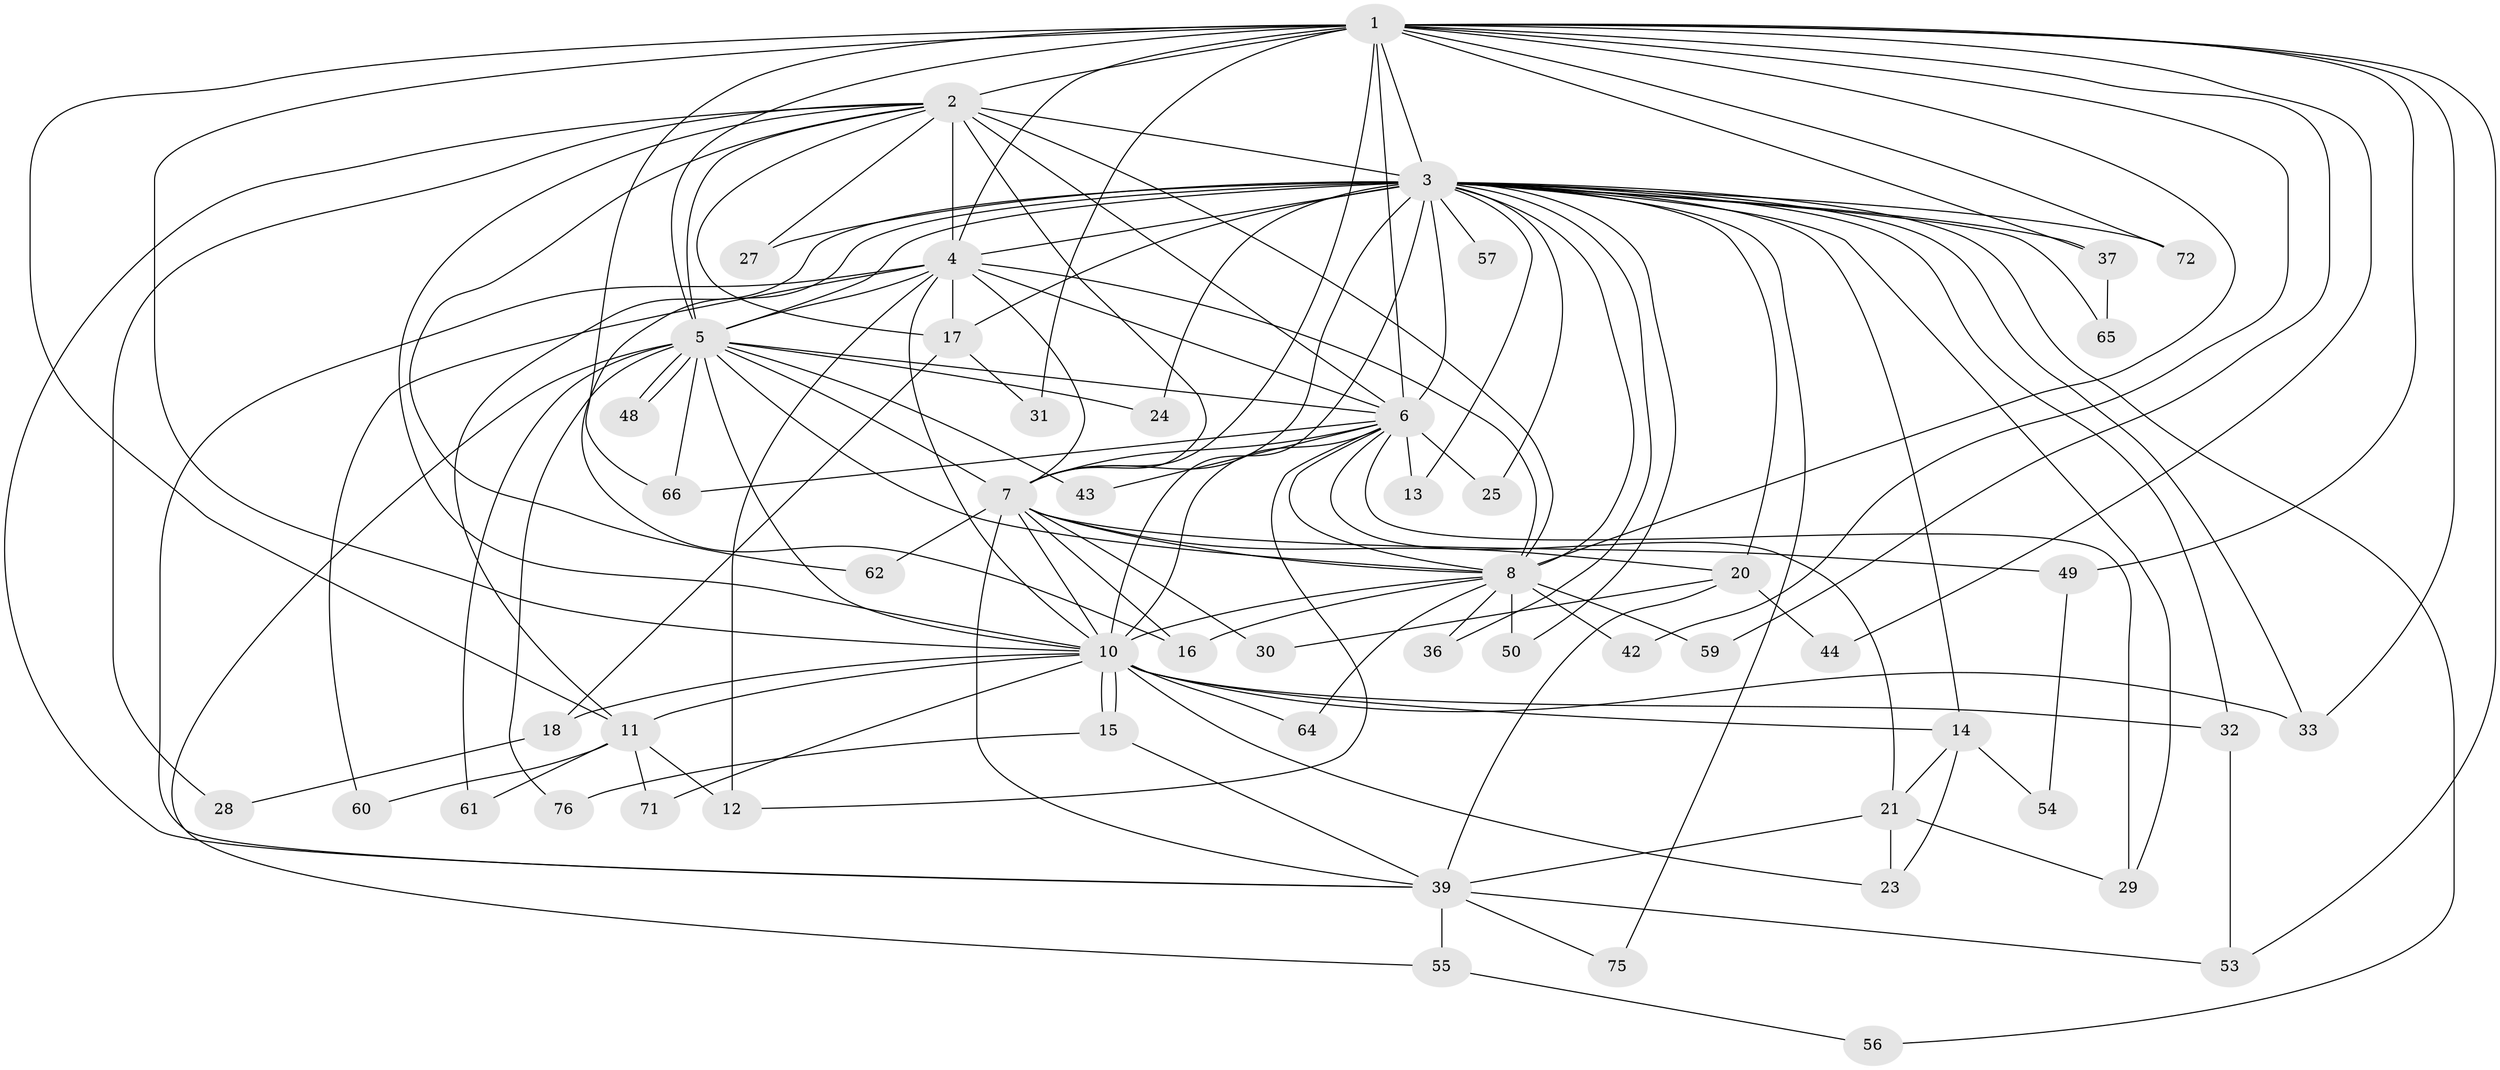 // original degree distribution, {24: 0.013157894736842105, 15: 0.013157894736842105, 23: 0.013157894736842105, 13: 0.013157894736842105, 18: 0.013157894736842105, 17: 0.02631578947368421, 16: 0.013157894736842105, 19: 0.02631578947368421, 5: 0.06578947368421052, 3: 0.21052631578947367, 2: 0.5394736842105263, 4: 0.039473684210526314, 6: 0.013157894736842105}
// Generated by graph-tools (version 1.1) at 2025/11/02/27/25 16:11:08]
// undirected, 54 vertices, 138 edges
graph export_dot {
graph [start="1"]
  node [color=gray90,style=filled];
  1 [super="+34"];
  2 [super="+58"];
  3 [super="+9"];
  4;
  5 [super="+70"];
  6 [super="+26"];
  7 [super="+68"];
  8 [super="+22"];
  10 [super="+45"];
  11 [super="+38"];
  12 [super="+19"];
  13;
  14 [super="+47"];
  15;
  16 [super="+52"];
  17 [super="+40"];
  18;
  20 [super="+51"];
  21 [super="+46"];
  23 [super="+35"];
  24;
  25;
  27 [super="+73"];
  28;
  29 [super="+67"];
  30;
  31;
  32 [super="+74"];
  33 [super="+63"];
  36;
  37;
  39 [super="+41"];
  42;
  43;
  44;
  48;
  49;
  50;
  53;
  54;
  55;
  56;
  57;
  59;
  60;
  61;
  62;
  64;
  65;
  66 [super="+69"];
  71;
  72;
  75;
  76;
  1 -- 2 [weight=2];
  1 -- 3 [weight=2];
  1 -- 4;
  1 -- 5 [weight=2];
  1 -- 6;
  1 -- 7;
  1 -- 8;
  1 -- 10;
  1 -- 31;
  1 -- 33;
  1 -- 37;
  1 -- 42;
  1 -- 44;
  1 -- 49;
  1 -- 53;
  1 -- 59;
  1 -- 72;
  1 -- 11;
  1 -- 66;
  2 -- 3 [weight=2];
  2 -- 4;
  2 -- 5;
  2 -- 6;
  2 -- 7;
  2 -- 8;
  2 -- 10;
  2 -- 27;
  2 -- 28;
  2 -- 39;
  2 -- 62;
  2 -- 17;
  3 -- 4 [weight=2];
  3 -- 5 [weight=2];
  3 -- 6 [weight=2];
  3 -- 7 [weight=2];
  3 -- 8 [weight=2];
  3 -- 10 [weight=3];
  3 -- 11;
  3 -- 14 [weight=2];
  3 -- 17;
  3 -- 24;
  3 -- 25;
  3 -- 33;
  3 -- 36;
  3 -- 50;
  3 -- 56;
  3 -- 57 [weight=2];
  3 -- 75;
  3 -- 65;
  3 -- 72;
  3 -- 13;
  3 -- 20;
  3 -- 27 [weight=2];
  3 -- 29;
  3 -- 32;
  3 -- 37;
  3 -- 16;
  4 -- 5;
  4 -- 6;
  4 -- 7;
  4 -- 8;
  4 -- 10;
  4 -- 12;
  4 -- 17;
  4 -- 60;
  4 -- 39;
  5 -- 6;
  5 -- 7;
  5 -- 8;
  5 -- 10;
  5 -- 24;
  5 -- 43;
  5 -- 48;
  5 -- 48;
  5 -- 55;
  5 -- 61;
  5 -- 66;
  5 -- 76;
  6 -- 7 [weight=2];
  6 -- 8;
  6 -- 10;
  6 -- 13;
  6 -- 21;
  6 -- 25;
  6 -- 29;
  6 -- 43;
  6 -- 66;
  6 -- 12;
  7 -- 8;
  7 -- 10;
  7 -- 16;
  7 -- 20;
  7 -- 30;
  7 -- 49;
  7 -- 62;
  7 -- 39;
  8 -- 10;
  8 -- 16;
  8 -- 36;
  8 -- 42;
  8 -- 50;
  8 -- 59;
  8 -- 64;
  10 -- 11;
  10 -- 15;
  10 -- 15;
  10 -- 18;
  10 -- 23;
  10 -- 32;
  10 -- 64;
  10 -- 71;
  10 -- 33;
  10 -- 14;
  11 -- 12;
  11 -- 71;
  11 -- 60;
  11 -- 61;
  14 -- 21;
  14 -- 54;
  14 -- 23;
  15 -- 39;
  15 -- 76;
  17 -- 18;
  17 -- 31;
  18 -- 28;
  20 -- 30;
  20 -- 44;
  20 -- 39;
  21 -- 23;
  21 -- 39;
  21 -- 29;
  32 -- 53;
  37 -- 65;
  39 -- 53;
  39 -- 55;
  39 -- 75;
  49 -- 54;
  55 -- 56;
}
